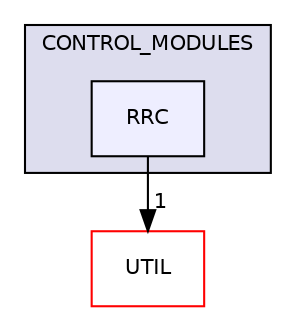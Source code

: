 digraph "ENB_APP/CONTROL_MODULES/RRC" {
  compound=true
  node [ fontsize="10", fontname="Helvetica"];
  edge [ labelfontsize="10", labelfontname="Helvetica"];
  subgraph clusterdir_a9b50eafa6fe4feab2a5219d801601da {
    graph [ bgcolor="#ddddee", pencolor="black", label="CONTROL_MODULES" fontname="Helvetica", fontsize="10", URL="dir_a9b50eafa6fe4feab2a5219d801601da.html"]
  dir_5f9597e34cfd4d38045e4c80b254d657 [shape=box, label="RRC", style="filled", fillcolor="#eeeeff", pencolor="black", URL="dir_5f9597e34cfd4d38045e4c80b254d657.html"];
  }
  dir_589c038ec477796bd05e0ef97bb6baa5 [shape=box label="UTIL" fillcolor="white" style="filled" color="red" URL="dir_589c038ec477796bd05e0ef97bb6baa5.html"];
  dir_5f9597e34cfd4d38045e4c80b254d657->dir_589c038ec477796bd05e0ef97bb6baa5 [headlabel="1", labeldistance=1.5 headhref="dir_000011_000020.html"];
}
